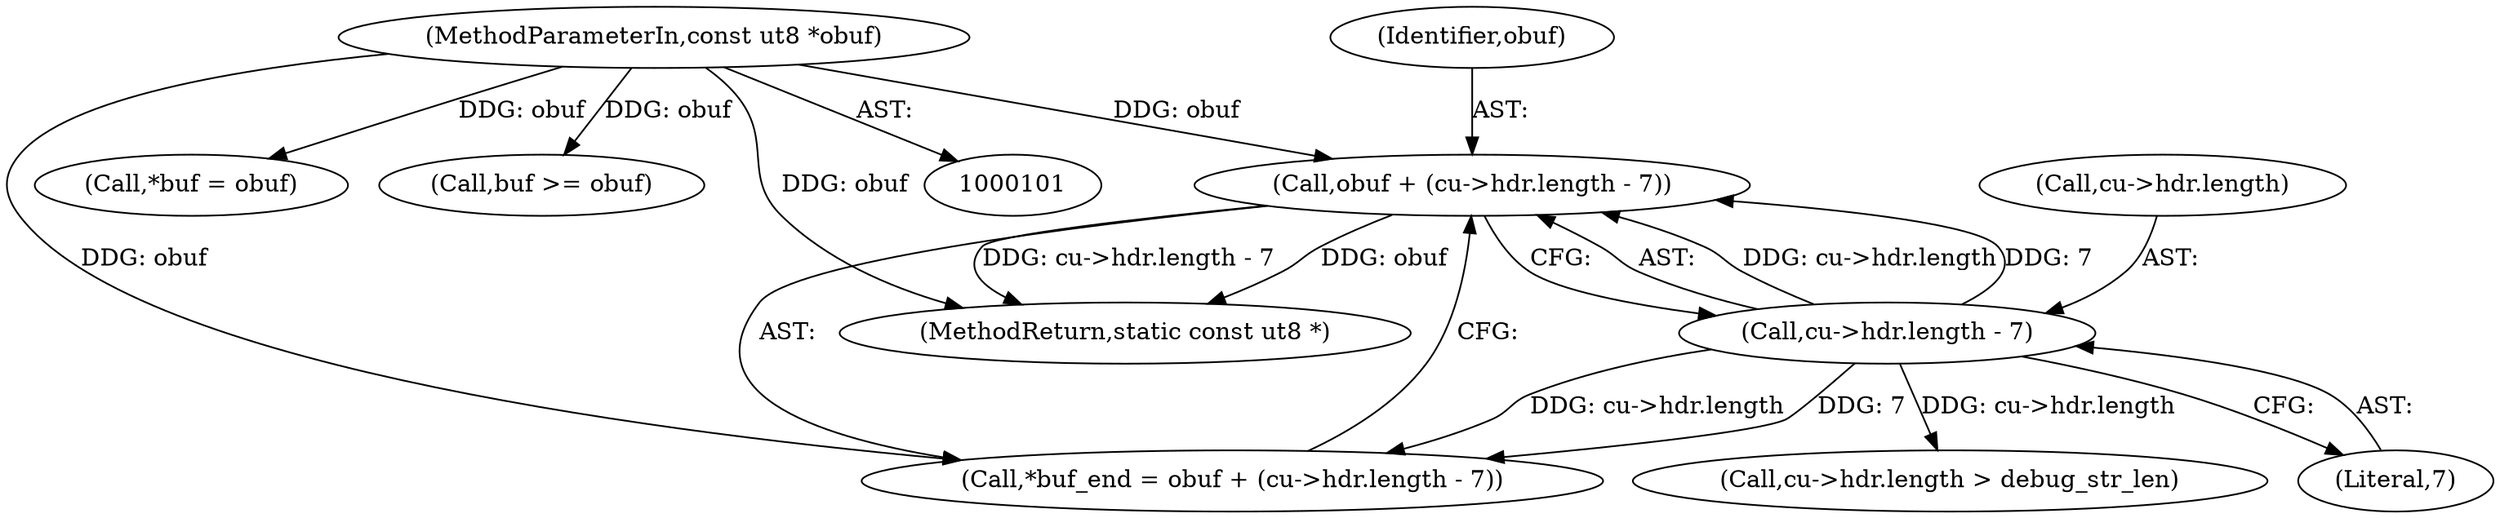 digraph "0_radare2_bd1bab05083d80464fea854bf4b5c49aaf1b8401@pointer" {
"1000117" [label="(Call,obuf + (cu->hdr.length - 7))"];
"1000103" [label="(MethodParameterIn,const ut8 *obuf)"];
"1000119" [label="(Call,cu->hdr.length - 7)"];
"1000115" [label="(Call,*buf_end = obuf + (cu->hdr.length - 7))"];
"1000117" [label="(Call,obuf + (cu->hdr.length - 7))"];
"1000118" [label="(Identifier,obuf)"];
"1000129" [label="(Call,cu->hdr.length > debug_str_len)"];
"1000111" [label="(Call,*buf = obuf)"];
"1000120" [label="(Call,cu->hdr.length)"];
"1000119" [label="(Call,cu->hdr.length - 7)"];
"1000125" [label="(Literal,7)"];
"1000146" [label="(Call,buf >= obuf)"];
"1000103" [label="(MethodParameterIn,const ut8 *obuf)"];
"1000466" [label="(MethodReturn,static const ut8 *)"];
"1000117" -> "1000115"  [label="AST: "];
"1000117" -> "1000119"  [label="CFG: "];
"1000118" -> "1000117"  [label="AST: "];
"1000119" -> "1000117"  [label="AST: "];
"1000115" -> "1000117"  [label="CFG: "];
"1000117" -> "1000466"  [label="DDG: obuf"];
"1000117" -> "1000466"  [label="DDG: cu->hdr.length - 7"];
"1000103" -> "1000117"  [label="DDG: obuf"];
"1000119" -> "1000117"  [label="DDG: cu->hdr.length"];
"1000119" -> "1000117"  [label="DDG: 7"];
"1000103" -> "1000101"  [label="AST: "];
"1000103" -> "1000466"  [label="DDG: obuf"];
"1000103" -> "1000111"  [label="DDG: obuf"];
"1000103" -> "1000115"  [label="DDG: obuf"];
"1000103" -> "1000146"  [label="DDG: obuf"];
"1000119" -> "1000125"  [label="CFG: "];
"1000120" -> "1000119"  [label="AST: "];
"1000125" -> "1000119"  [label="AST: "];
"1000119" -> "1000115"  [label="DDG: cu->hdr.length"];
"1000119" -> "1000115"  [label="DDG: 7"];
"1000119" -> "1000129"  [label="DDG: cu->hdr.length"];
}
